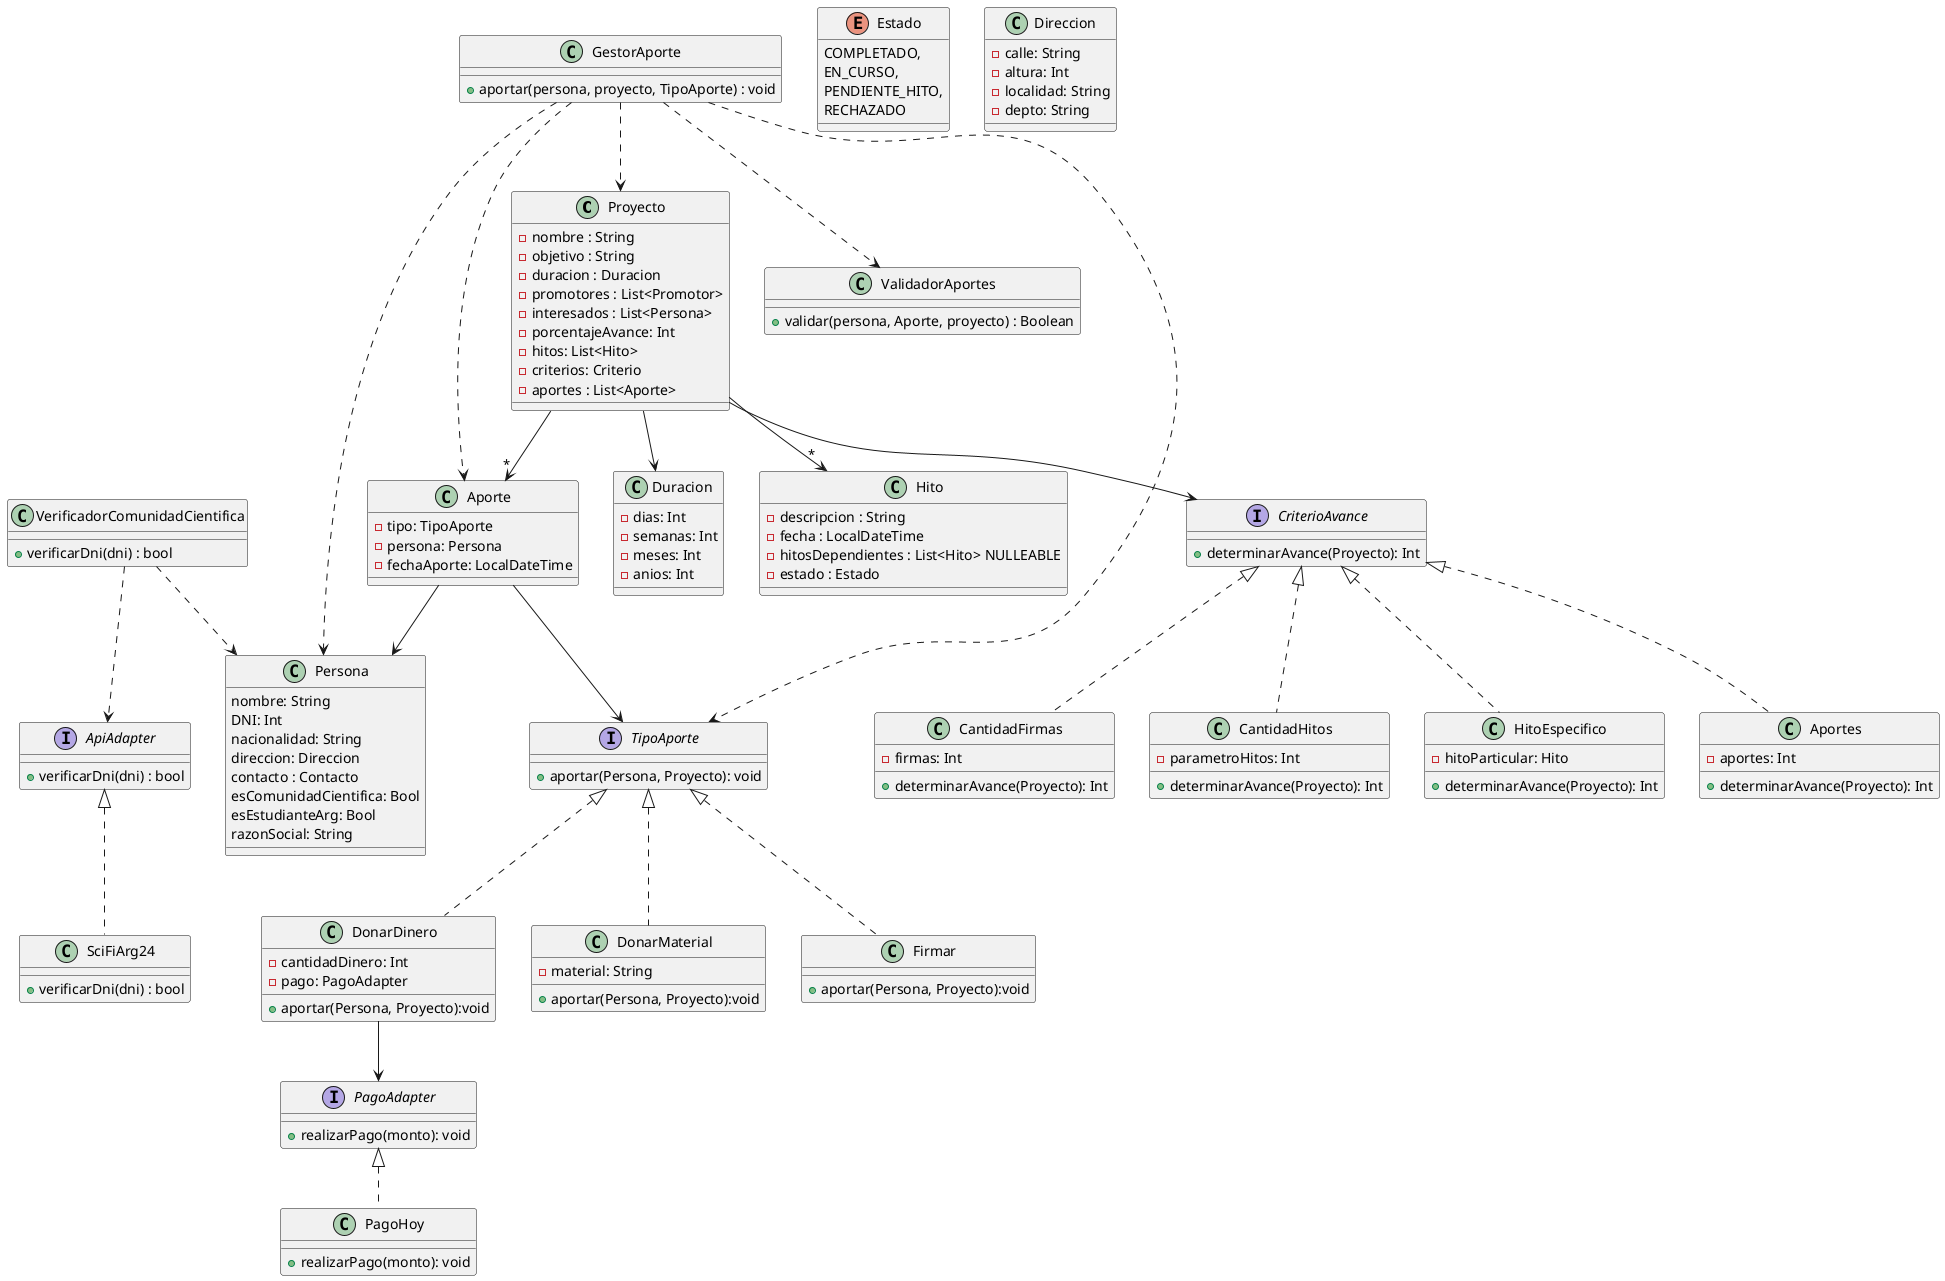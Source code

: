 @startuml ia

class Proyecto{
    - nombre : String 
    - objetivo : String 
    - duracion : Duracion
    - promotores : List<Promotor>
    - interesados : List<Persona>
    - porcentajeAvance: Int
    - hitos: List<Hito>
    - criterios: Criterio
    - aportes : List<Aporte>
}

Proyecto --> "*" Aporte
Proyecto --> CriterioAvance
Proyecto --> Duracion
Proyecto -->"*" Hito

interface CriterioAvance{
    + determinarAvance(Proyecto): Int
}

class CantidadHitos implements CriterioAvance{
    - parametroHitos: Int
    + determinarAvance(Proyecto): Int
}
class HitoEspecifico implements CriterioAvance{
    - hitoParticular: Hito
    + determinarAvance(Proyecto): Int
}
class Aportes implements CriterioAvance{
    - aportes: Int
    + determinarAvance(Proyecto): Int
}
class CantidadFirmas implements CriterioAvance{
    - firmas: Int
    + determinarAvance(Proyecto): Int
}

class Duracion{
    - dias: Int
    - semanas: Int
    - meses: Int
    - anios: Int
}

class Hito{
    - descripcion : String
    - fecha : LocalDateTime
    - hitosDependientes : List<Hito> NULLEABLE
    - estado : Estado
}

Enum Estado{
    COMPLETADO,
    EN_CURSO,
    PENDIENTE_HITO,
    RECHAZADO
}

class Persona{
    nombre: String
    DNI: Int
    nacionalidad: String
    direccion: Direccion
    contacto : Contacto 
    esComunidadCientifica: Bool
    esEstudianteArg: Bool
    razonSocial: String
}


class Direccion{
    -calle: String
    -altura: Int
    -localidad: String
    -depto: String   
}

class VerificadorComunidadCientifica{
    
    + verificarDni(dni) : bool
}

interface ApiAdapter{
    + verificarDni(dni) : bool
}

class SciFiArg24 implements ApiAdapter{
    + verificarDni(dni) : bool
}

class GestorAporte{    
    + aportar(persona, proyecto, TipoAporte) : void    
    
}

class ValidadorAportes{
    + validar(persona, Aporte, proyecto) : Boolean
}

class Aporte{
    - tipo: TipoAporte
    - persona: Persona
    - fechaAporte: LocalDateTime
}
interface TipoAporte{   
    + aportar(Persona, Proyecto): void
}

class Firmar implements TipoAporte{
    + aportar(Persona, Proyecto):void
}

class DonarDinero implements TipoAporte{
    - cantidadDinero: Int
    - pago: PagoAdapter
    + aportar(Persona, Proyecto):void
}

class DonarMaterial implements TipoAporte{
    -material: String
    + aportar(Persona, Proyecto):void
}

interface PagoAdapter{
    + realizarPago(monto): void
}

class PagoHoy implements PagoAdapter{
    + realizarPago(monto): void
}


DonarDinero --> PagoAdapter
GestorAporte ..> Persona
GestorAporte ..> Proyecto
GestorAporte ..> TipoAporte
GestorAporte ..> Aporte
GestorAporte ..> ValidadorAportes
VerificadorComunidadCientifica ..> ApiAdapter
VerificadorComunidadCientifica ..> Persona
Aporte--> Persona
Aporte--> TipoAporte

@enduml
